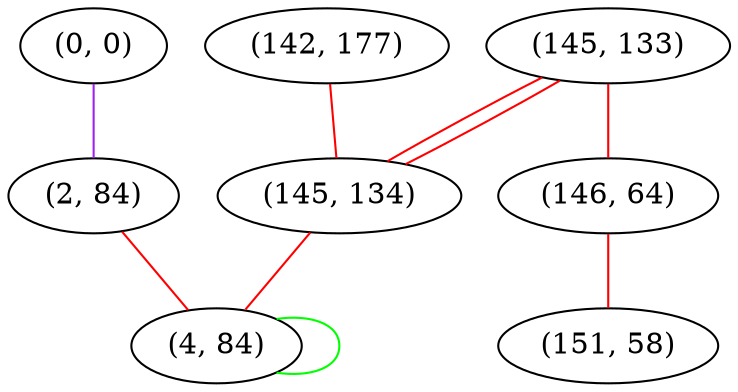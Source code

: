 graph "" {
"(145, 133)";
"(142, 177)";
"(0, 0)";
"(145, 134)";
"(146, 64)";
"(2, 84)";
"(151, 58)";
"(4, 84)";
"(145, 133)" -- "(146, 64)"  [color=red, key=0, weight=1];
"(145, 133)" -- "(145, 134)"  [color=red, key=0, weight=1];
"(145, 133)" -- "(145, 134)"  [color=red, key=1, weight=1];
"(142, 177)" -- "(145, 134)"  [color=red, key=0, weight=1];
"(0, 0)" -- "(2, 84)"  [color=purple, key=0, weight=4];
"(145, 134)" -- "(4, 84)"  [color=red, key=0, weight=1];
"(146, 64)" -- "(151, 58)"  [color=red, key=0, weight=1];
"(2, 84)" -- "(4, 84)"  [color=red, key=0, weight=1];
"(4, 84)" -- "(4, 84)"  [color=green, key=0, weight=2];
}
